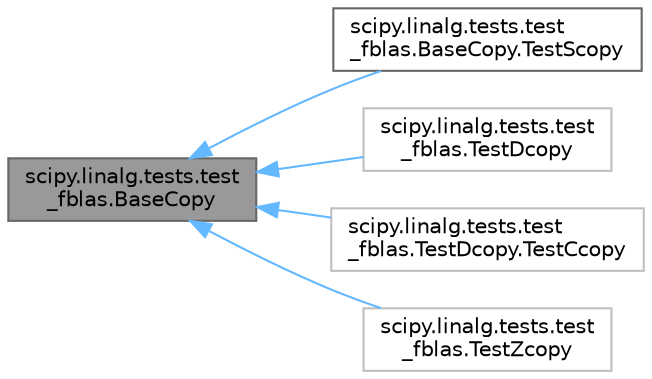 digraph "scipy.linalg.tests.test_fblas.BaseCopy"
{
 // LATEX_PDF_SIZE
  bgcolor="transparent";
  edge [fontname=Helvetica,fontsize=10,labelfontname=Helvetica,labelfontsize=10];
  node [fontname=Helvetica,fontsize=10,shape=box,height=0.2,width=0.4];
  rankdir="LR";
  Node1 [id="Node000001",label="scipy.linalg.tests.test\l_fblas.BaseCopy",height=0.2,width=0.4,color="gray40", fillcolor="grey60", style="filled", fontcolor="black",tooltip=" "];
  Node1 -> Node2 [id="edge1_Node000001_Node000002",dir="back",color="steelblue1",style="solid",tooltip=" "];
  Node2 [id="Node000002",label="scipy.linalg.tests.test\l_fblas.BaseCopy.TestScopy",height=0.2,width=0.4,color="gray40", fillcolor="white", style="filled",URL="$d7/d78/classscipy_1_1linalg_1_1tests_1_1test__fblas_1_1BaseCopy_1_1TestScopy.html",tooltip="Hmmm."];
  Node1 -> Node3 [id="edge2_Node000001_Node000003",dir="back",color="steelblue1",style="solid",tooltip=" "];
  Node3 [id="Node000003",label="scipy.linalg.tests.test\l_fblas.TestDcopy",height=0.2,width=0.4,color="grey75", fillcolor="white", style="filled",URL="$de/de4/classscipy_1_1linalg_1_1tests_1_1test__fblas_1_1TestDcopy.html",tooltip=" "];
  Node1 -> Node4 [id="edge3_Node000001_Node000004",dir="back",color="steelblue1",style="solid",tooltip=" "];
  Node4 [id="Node000004",label="scipy.linalg.tests.test\l_fblas.TestDcopy.TestCcopy",height=0.2,width=0.4,color="grey75", fillcolor="white", style="filled",URL="$d3/d3a/classscipy_1_1linalg_1_1tests_1_1test__fblas_1_1TestDcopy_1_1TestCcopy.html",tooltip=" "];
  Node1 -> Node5 [id="edge4_Node000001_Node000005",dir="back",color="steelblue1",style="solid",tooltip=" "];
  Node5 [id="Node000005",label="scipy.linalg.tests.test\l_fblas.TestZcopy",height=0.2,width=0.4,color="grey75", fillcolor="white", style="filled",URL="$dd/d86/classscipy_1_1linalg_1_1tests_1_1test__fblas_1_1TestZcopy.html",tooltip=" "];
}
